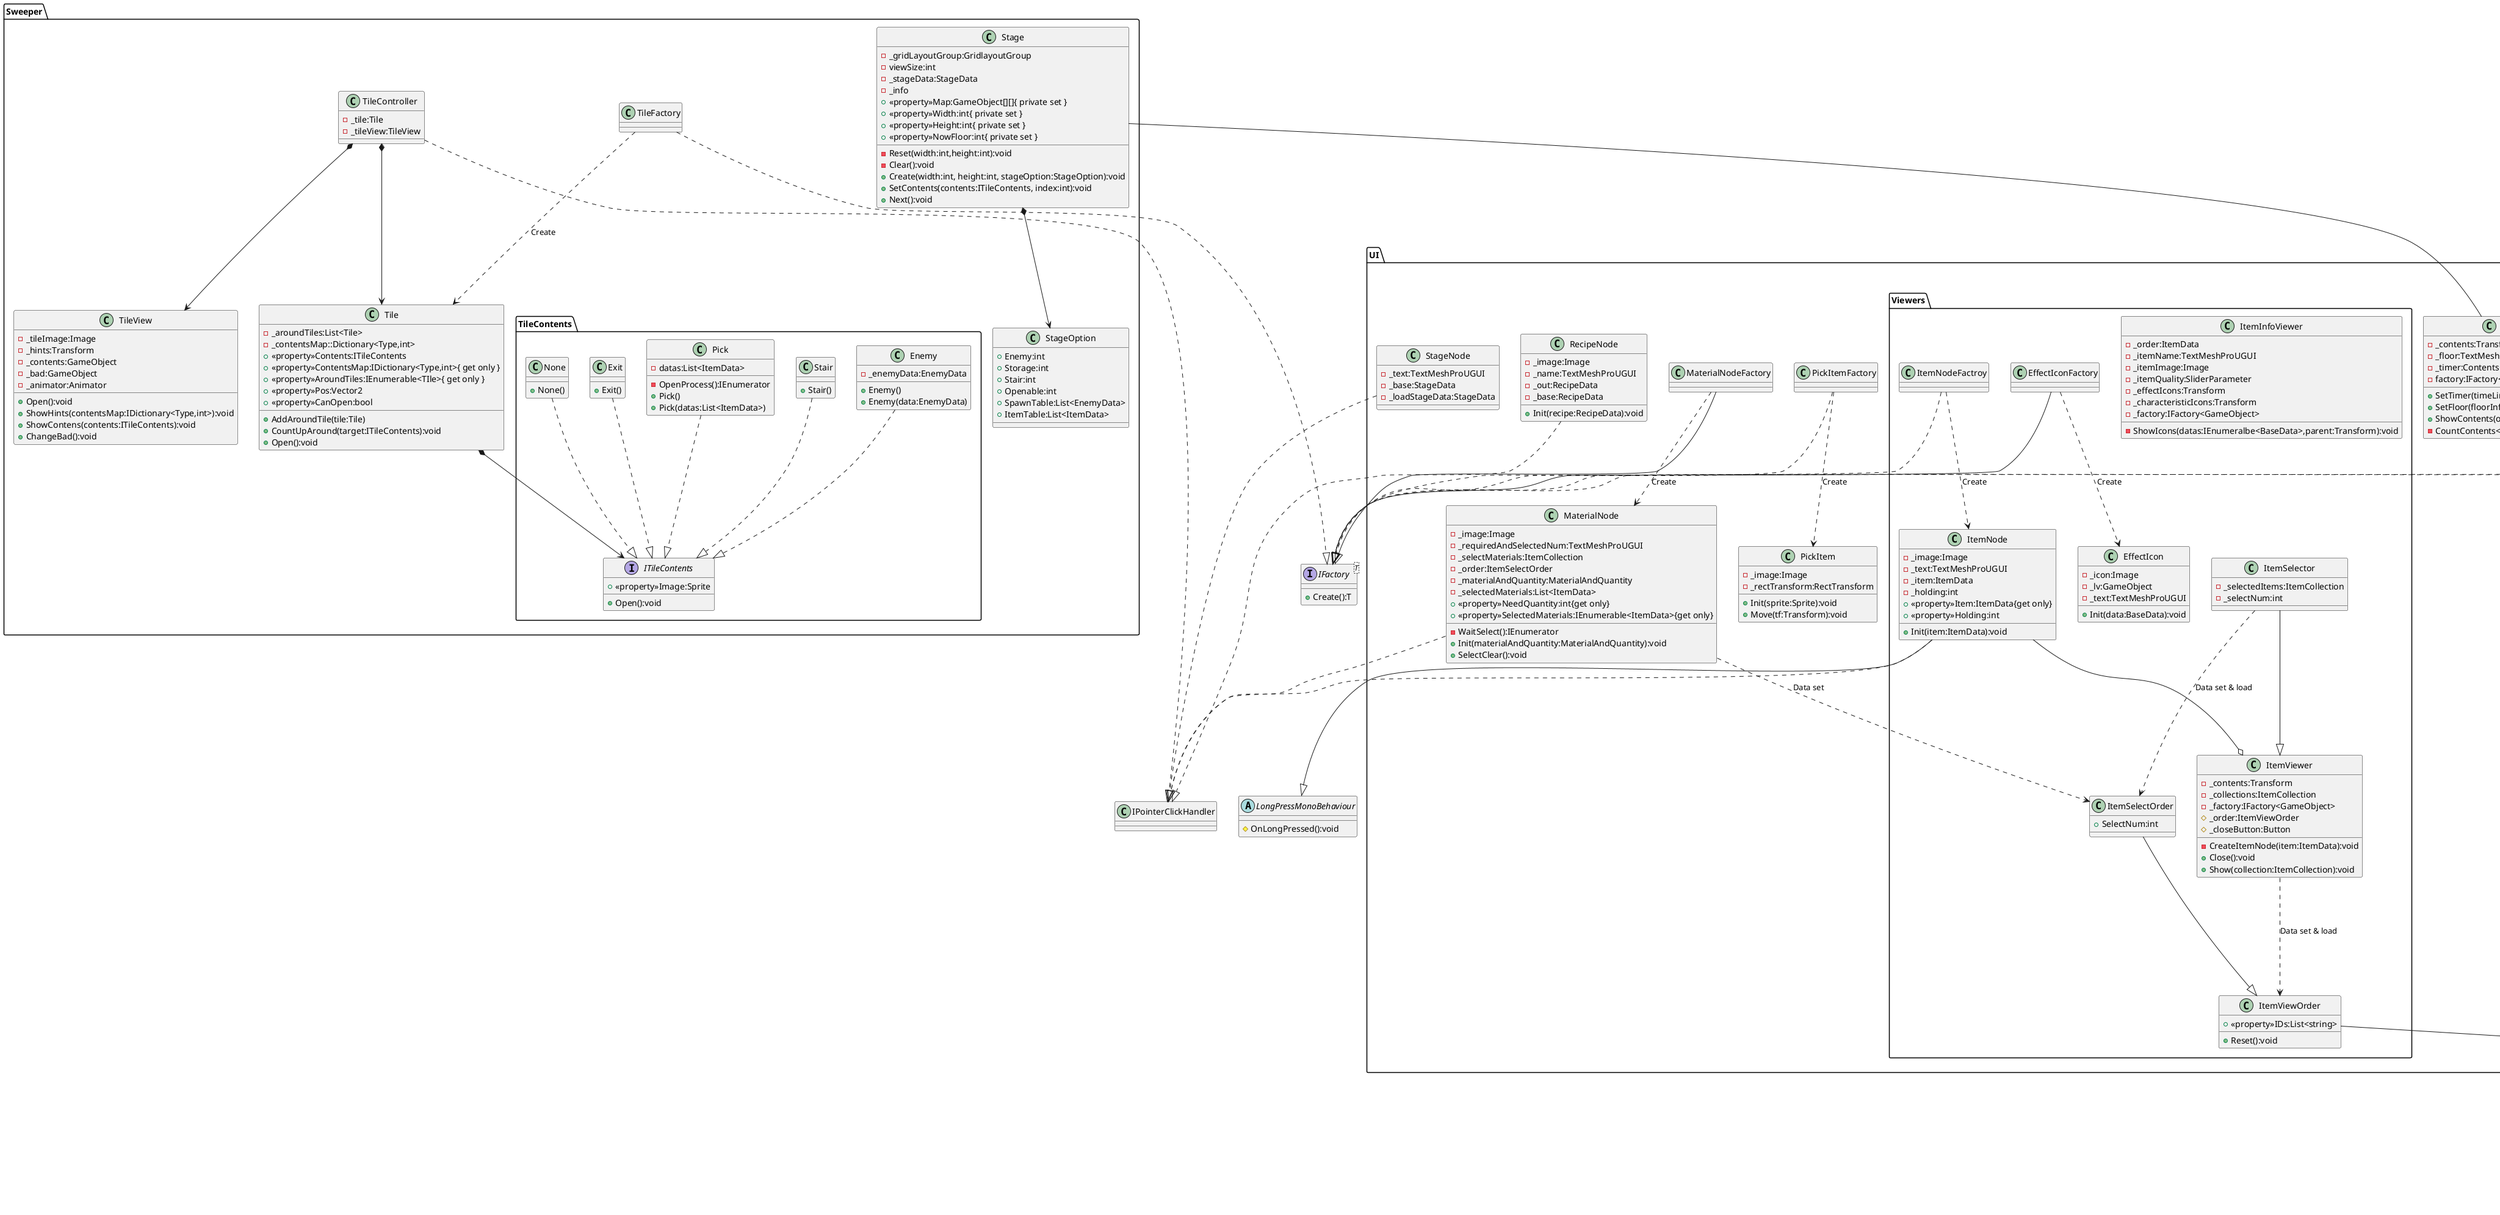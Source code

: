 @startuml

package Adv
{
    package Effects
    {
        interface IEffect
        {
            +Activate(item:ItemData):void
        }
        class 各種効果
        class EffectData
        {
            -_effect:IEffect
            +<<property>>Effect:IEffect
        }
    }
    class ItemData
    {
        -_isMaterial:bool
        -_effects:List<EffectData>
        -_categories:List<CategoryData>
        +<<property>>IsMaterial:bool{get only}
        +<<property>>Quality:int
        +<<property>>Price:int
        +<<property>>Effects:List<EffectData>{get only}
        +<<property>>Categories:List<CategoryData>{get only}
        +<<private>>Characteristics:List<CharacteristicsData>
    }
    class EnemyData
    {
        -_attack:int
        -_dropTable:List<ItemData>
        +<<property>>Attack:int{get only}
        +<<property>>DropTable:IEnumerable<ItemData>{get only}
    }
    class StageData
    {
        -_floor:int
        -_spawnRate:float
        -_spawnTable:List<WeightNode<EnemyData>>
        -_itemTable:List<WeightNode<ItemData>>
        -_characteristicsTable:List<WeightNode<CharacteristicsData>>
        -_qualityRange:MinMax
        +<<property>>Floor:int{get only}
        +<<property>>SpawnRate:float{get only}
        +<<property>>SpawnTable:IEnumerable<WeightNode<EnemyData>>{get only}
        +<<property>>ItemTable:IEnumerable<WeightNode<ItemData>>{get only}
        +<<property>>CharacteristicsTable:IEnumerable<WeightNode<CharacteristicsData>>{get only}
        +<<property>>QualityRange:MinMax{get only}
        +Copy(data:StageData):void
    }
    class Treasure
    {
        -_hp:SliderParameter
        -_mp:SliderParameter
        -_basket:ItemCollection
        +<<property>>HP:int
        +<<property>>MP:int
        +Damage(quantity:int):void
        +<<override>>GetItem(item:ItemData):void
        +SeeBasket():void
        +SwapToContainer():void
        -Death():void
    }
    class ItemCollection
    {
        +<<property>>Contents:List<ItemData>
    }
}

package Alchemy
{
    class CategoryData
    class CharacteristicsData
    {
        -_effect:IEffect
        +<<property>>Effect:IEnumerable<IEffect>{get only}
    }
    class RecipeData
    {
        -_recipe:Synthesizer<MaterialAndQuantity, ItemData>
        +<<property>>NeedMaterials:List<MaterialAndQuantity>
        +<<property>>Product:ItemData
    }
    class MaterialAndQuantity
    {
        -_material:AlchemyMaterial
        -_quantity:int
        +<<property>>Material:AlchemyMaterial
        +<<property>>Quantity:int
    }
    class Jar
    {
        -productImage:Image
        -_recipe:RecipeData
        +SetCanAlchemy(canAlchemy:bool):void
        +SetRecipe(recipe:RecipeData):void
        +Alchemy(materials:IEnumerable<ItemData>):ItemData
    }
    class Alchemist
    {
        -_materials:Transform
        -_jar:Jar
        -_selectRecipeData:RecipeData
        -_materialNodes:List<MaterialNode>
        -_canAlchemy:bool
        +Alchemy():void
    }
    class CharacteristicsTree
    {
        -_nodes:List<Synthesizer<CharacteristicsData,CharacteristicsData>>
        +<<property>>Nodes:IEnumerable<Synthesizer<CharacteristicsData,CharacteristicsData>>
    }
    abstract AlchemyMaterial
}

package SaveSystem
{
    interface ISavable<T>
    {
        +Serialize():string
        +Deserialize(data:string):T
    }
    class SaveData
    {
        -_container:ItemCollection
        +ContainerData:string
    }
    class SaveLoadManager
    {
        -_data:SaveData
        -_filePath:string
        +Save():void
        +Load():void
    }
}

package Sweeper
{
    package TileContents
    {
        interface ITileContents
        {
            +<<property>>Image:Sprite
            +Open():void
        }
        class None
        {
            +None()
        }
        class Enemy
        {
            -_enemyData:EnemyData
            +Enemy()
            +Enemy(data:EnemyData)
        }
        class Stair
        {
            +Stair()
        }
        class Pick
        {
            -datas:List<ItemData>
            -OpenProcess():IEnumerator
            +Pick()
            +Pick(datas:List<ItemData>)
        }
        class Exit
        {
            +Exit()
        }
    }
    class Tile
    {
        -_aroundTiles:List<Tile>
        -_contentsMap::Dictionary<Type,int>
        +<<property>>Contents:ITileContents
        +<<property>>ContentsMap:IDictionary<Type,int>{ get only }
        +<<property>>AroundTiles:IEnumerable<TIle>{ get only }
        +<<property>>Pos:Vector2
        +<<property>>CanOpen:bool
        +AddAroundTile(tile:Tile)
        +CountUpAround(target:ITileContents):void
        +Open():void
    }
    class TileView
    {
        -_tileImage:Image
        -_hints:Transform
        -_contents:GameObject
        -_bad:GameObject
        -_animator:Animator
        +Open():void
        +ShowHints(contentsMap:IDictionary<Type,int>):void
        +ShowContens(contents:ITileContents):void
        +ChangeBad():void
    }
    class TileController
    {
        -_tile:Tile
        -_tileView:TileView
    }
    class TileFactory
    class Stage
    {
        -_gridLayoutGroup:GridlayoutGroup
        -viewSize:int
        -_stageData:StageData
        -_info
        +<<property>>Map:GameObject[][]{ private set }
        +<<property>>Width:int{ private set }
        +<<property>>Height:int{ private set }
        +<<property>>NowFloor:int{ private set }
        -Reset(width:int,height:int):void
        -Clear():void
        +Create(width:int, height:int, stageOption:StageOption):void
        +SetContents(contents:ITileContents, index:int):void
        +Next():void
    }
    class StageOption
    {
        +Enemy:int
        +Storage:int
        +Stair:int
        +Openable:int
        +SpawnTable:List<EnemyData>
        +ItemTable:List<ItemData>
    }
}

package UI
{
    package Counters
    {
        class ContentsCounter
        {
            -_image:Sprite
            -_value:TextMeshProUGUI
            +<<property>>Value:int
            +Init(image:Sprite,value:int,operand:bool,color:Color)
        }
        class ContentsCounterFactory
    }
    package Popups
    {
        class Dialog
        {
            -_body:TextMeshProUGUI
            -_onAgree:GameObject
            -_onDisAgree:GameObject
            +Show(type:DialogType,text:string,onAgree:Action,onDisAgree:Action)
        }
        enum DialogType
        {
            AgreeOnly,
            Switch,
        }
        class DialogFactory
    }
    package Sliders
    {
        class SliderParameter
        {
            -_options:SliderParameterOptions
            -_text:TextMeshProUGUI
            -_value:TextMeshProUGUI
            -_slider:Slider
            +<<property>>Name:string{get only}
            +<<property>>Min:float{get only}
            +<<property>>Max:float{get only}
            +<<property>>Value:float
            +Init(name:string,min:float,max:float):void
            +SetName(name:string):void
            +Range(min:float,max:float):void
        }
        enum SliderParameterOptions
        {
            ValueNone,
            ValueOnly,
            ValueAndMax,
        }
    }
    package Viewers
    {
        class ItemInfoViewer
        {
            -_order:ItemData
            -_itemName:TextMeshProUGUI
            -_itemImage:Image
            -_itemQuality:SliderParameter
            -_effectIcons:Transform
            -_characteristicIcons:Transform
            -_factory:IFactory<GameObject>
            -ShowIcons(datas:IEnumeralbe<BaseData>,parent:Transform):void
        }
        class ItemNode
        {
            -_image:Image
            -_text:TextMeshProUGUI
            -_item:ItemData
            -_holding:int
            +<<property>>Item:ItemData{get only}
            +<<property>>Holding:int
            +Init(item:ItemData):void
        }
        class ItemNodeFactroy
        class ItemViewer
        {
            -_contents:Transform
            -_collections:ItemCollection
            -_factory:IFactory<GameObject>
            #_order:ItemViewOrder
            #_closeButton:Button
            -CreateItemNode(item:ItemData):void
            +Close():void
            +Show(collection:ItemCollection):void
        }
        class ItemSelector
        {
            -_selectedItems:ItemCollection
            -_selectNum:int
        }
        class ItemViewOrder
        {
            +<<property>>IDs:List<string>
            +Reset():void
        }
        class ItemSelectOrder
        {
            +SelectNum:int
        }
        class EffectIconFactory
        class EffectIcon
        {
            -_icon:Image
            -_lv:GameObject
            -_text:TextMeshProUGUI
            +Init(data:BaseData):void
        }
    }
    class StageInfo
    {
        -_contents:Transform
        -_floor:TextMeshProUGUI
        -_timer:ContentsCounter
        -factory:IFactory<GameObject
        +SetTimer(timeLimit:int):void
        +SetFloor(floorInfo:string)
        +ShowContents(option:StageOption)
        -CountContents<T>(list:IEnumerable<T>)
    }

    class StageNode
    {
        -_text:TextMeshProUGUI
        -_base:StageData
        -_loadStageData:StageData
    }

    class PickItemFactory
    class PickItem
    {
        -_image:Image
        -_rectTransform:RectTransform
        +Init(sprite:Sprite):void
        +Move(tf:Transform):void
    }
    class RecipeNode
    {
        -_image:Image
        -_name:TextMeshProUGUI
        -_out:RecipeData
        -_base:RecipeData
        +Init(recipe:RecipeData):void
    }
    class MaterialNodeFactory
    class MaterialNode
    {
        -_image:Image
        -_requiredAndSelectedNum:TextMeshProUGUI
        -_selectMaterials:ItemCollection
        -_order:ItemSelectOrder
        -_materialAndQuantity:MaterialAndQuantity
        -_selectedMaterials:List<ItemData>
        +<<property>>NeedQuantity:int{get only}
        +<<property>>SelectedMaterials:IEnumerable<ItemData>{get only}
        -WaitSelect():IEnumerator
        +Init(materialAndQuantity:MaterialAndQuantity):void
        +SelectClear():void
    }
}

abstract LongPressMonoBehaviour
{
    #OnLongPressed():void
}
abstract BaseData
{
    -_id:string
    -_name:string
    -_info:string
    -_image:Sprite
    +<<property>>ID:string{get only}
    +<<property>>Name:string{get only}
    +<<property>>Info:string{get only}
    +<<property>>Image:Sprite{get only}
    +Copy(data:BaseData):void
}
class ObjectCompare<T>
class Player
{
    -_container:ItemCollection
    +<<virtual>>GetItem(item:ItemData):void
    +GetItmes(items:IEnumerable<ItemData>):void
    +<<virtual>>RemoveItem(item:ItemData):void
    +RemoveItems(items:IEnumerable<ItemData>):void
}
class GameManager
class Synthesizer<TMaterial, TProduct>
{
    -_materials:List<TMaterial>
    -_product:TProduct
    +<<property>>Materials:IEnumerable<TMaterial>
    +<<property>>Product:TProduct
}
interface IFactory<T>
{
    +Create():T
}


Enemy ..|> ITileContents
None ..|> ITileContents
Stair ..|> ITileContents
Pick ..|> ITileContents
Exit ..|> ITileContents

TileFactory ..|> IFactory
DialogFactory ..|> IFactory
ContentsCounterFactory ..|> IFactory
ItemNodeFactroy ..|> IFactory
PickItemFactory ..|> IFactory
MaterialNodeFactory --|> IFactory
EffectIconFactory --|> IFactory

TileController ..|> IPointerClickHandler
StageNode ..|> IPointerClickHandler
ItemNode ..|> IPointerClickHandler
RecipeNode ..|> IPointerClickHandler
MaterialNode ..|> IPointerClickHandler

各種効果 ..|> IEffect

ObjectCompare ..|> IEqualityComparer

SaveData ..|> ISerializationCallbackReceiver

ItemData ..|> ISavable
ItemCollection ..|> ISavable

RecipeData --|> BaseData
AlchemyMaterial --|> BaseData
CharacteristicsData --|> BaseData
EnemyData --|> BaseData
StageData --|> BaseData
BaseData --|> ScriptableObject
ItemCollection --|> ScriptableObject
ItemViewOrder --|> ScriptableObject

ItemData --|> AlchemyMaterial
CategoryData --|> AlchemyMaterial

Treasure --|> Player
Alchemist --|> Player

ItemSelector --|> ItemViewer
ItemSelectOrder --|> ItemViewOrder
ItemNode --|> LongPressMonoBehaviour

Stage -- StageInfo
Dialog -- DialogType

TileController *--> Tile
TileController *--> TileView
Tile *--> ITileContents
Stage *--> StageOption

CategoryData --o ItemData
CharacteristicsData --o ItemData
ItemNode --o ItemViewer

Synthesizer --* RecipeData
SaveData --* SaveLoadManager

TileFactory ..> Tile : Create
DialogFactory ..> Dialog : Create
ContentsCounterFactory ..> ContentsCounter : Create
ItemNodeFactroy ..> ItemNode : Create
PickItemFactory ..> PickItem : Create
MaterialNodeFactory ..> MaterialNode : Create
EffectIconFactory ..> EffectIcon : Create
MaterialNode ..> ItemSelectOrder : Data set
ItemViewer ..> ItemViewOrder : Data set & load
ItemSelector ..> ItemSelectOrder : Data set & load

@enduml
